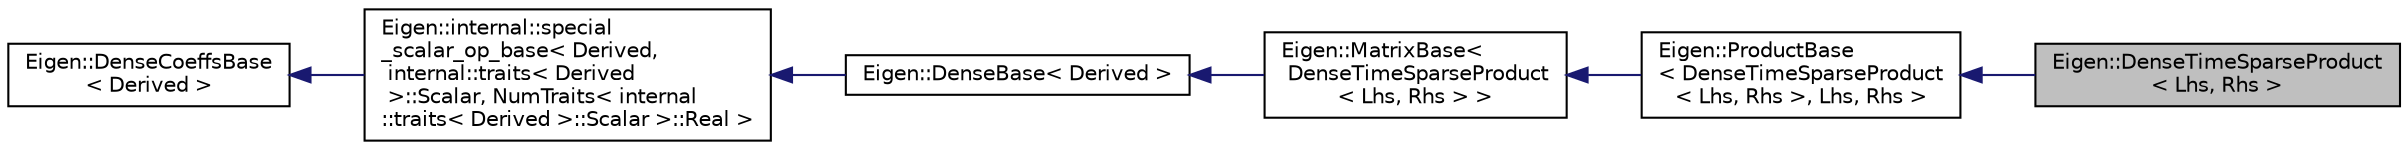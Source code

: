 digraph "Eigen::DenseTimeSparseProduct&lt; Lhs, Rhs &gt;"
{
  edge [fontname="Helvetica",fontsize="10",labelfontname="Helvetica",labelfontsize="10"];
  node [fontname="Helvetica",fontsize="10",shape=record];
  rankdir="LR";
  Node1 [label="Eigen::DenseTimeSparseProduct\l\< Lhs, Rhs \>",height=0.2,width=0.4,color="black", fillcolor="grey75", style="filled" fontcolor="black"];
  Node2 -> Node1 [dir="back",color="midnightblue",fontsize="10",style="solid",fontname="Helvetica"];
  Node2 [label="Eigen::ProductBase\l\< DenseTimeSparseProduct\l\< Lhs, Rhs \>, Lhs, Rhs \>",height=0.2,width=0.4,color="black", fillcolor="white", style="filled",URL="$classEigen_1_1ProductBase.html"];
  Node3 -> Node2 [dir="back",color="midnightblue",fontsize="10",style="solid",fontname="Helvetica"];
  Node3 [label="Eigen::MatrixBase\<\l DenseTimeSparseProduct\l\< Lhs, Rhs \> \>",height=0.2,width=0.4,color="black", fillcolor="white", style="filled",URL="$classEigen_1_1MatrixBase.html",tooltip="Base class for all dense matrices, vectors, and expressions. "];
  Node4 -> Node3 [dir="back",color="midnightblue",fontsize="10",style="solid",fontname="Helvetica"];
  Node4 [label="Eigen::DenseBase\< Derived \>",height=0.2,width=0.4,color="black", fillcolor="white", style="filled",URL="$classEigen_1_1DenseBase.html",tooltip="Base class for all dense matrices, vectors, and arrays. "];
  Node5 -> Node4 [dir="back",color="midnightblue",fontsize="10",style="solid",fontname="Helvetica"];
  Node5 [label="Eigen::internal::special\l_scalar_op_base\< Derived,\l internal::traits\< Derived\l \>::Scalar, NumTraits\< internal\l::traits\< Derived \>::Scalar \>::Real \>",height=0.2,width=0.4,color="black", fillcolor="white", style="filled",URL="$structEigen_1_1internal_1_1special__scalar__op__base.html"];
  Node6 -> Node5 [dir="back",color="midnightblue",fontsize="10",style="solid",fontname="Helvetica"];
  Node6 [label="Eigen::DenseCoeffsBase\l\< Derived \>",height=0.2,width=0.4,color="black", fillcolor="white", style="filled",URL="$classEigen_1_1DenseCoeffsBase.html"];
}
